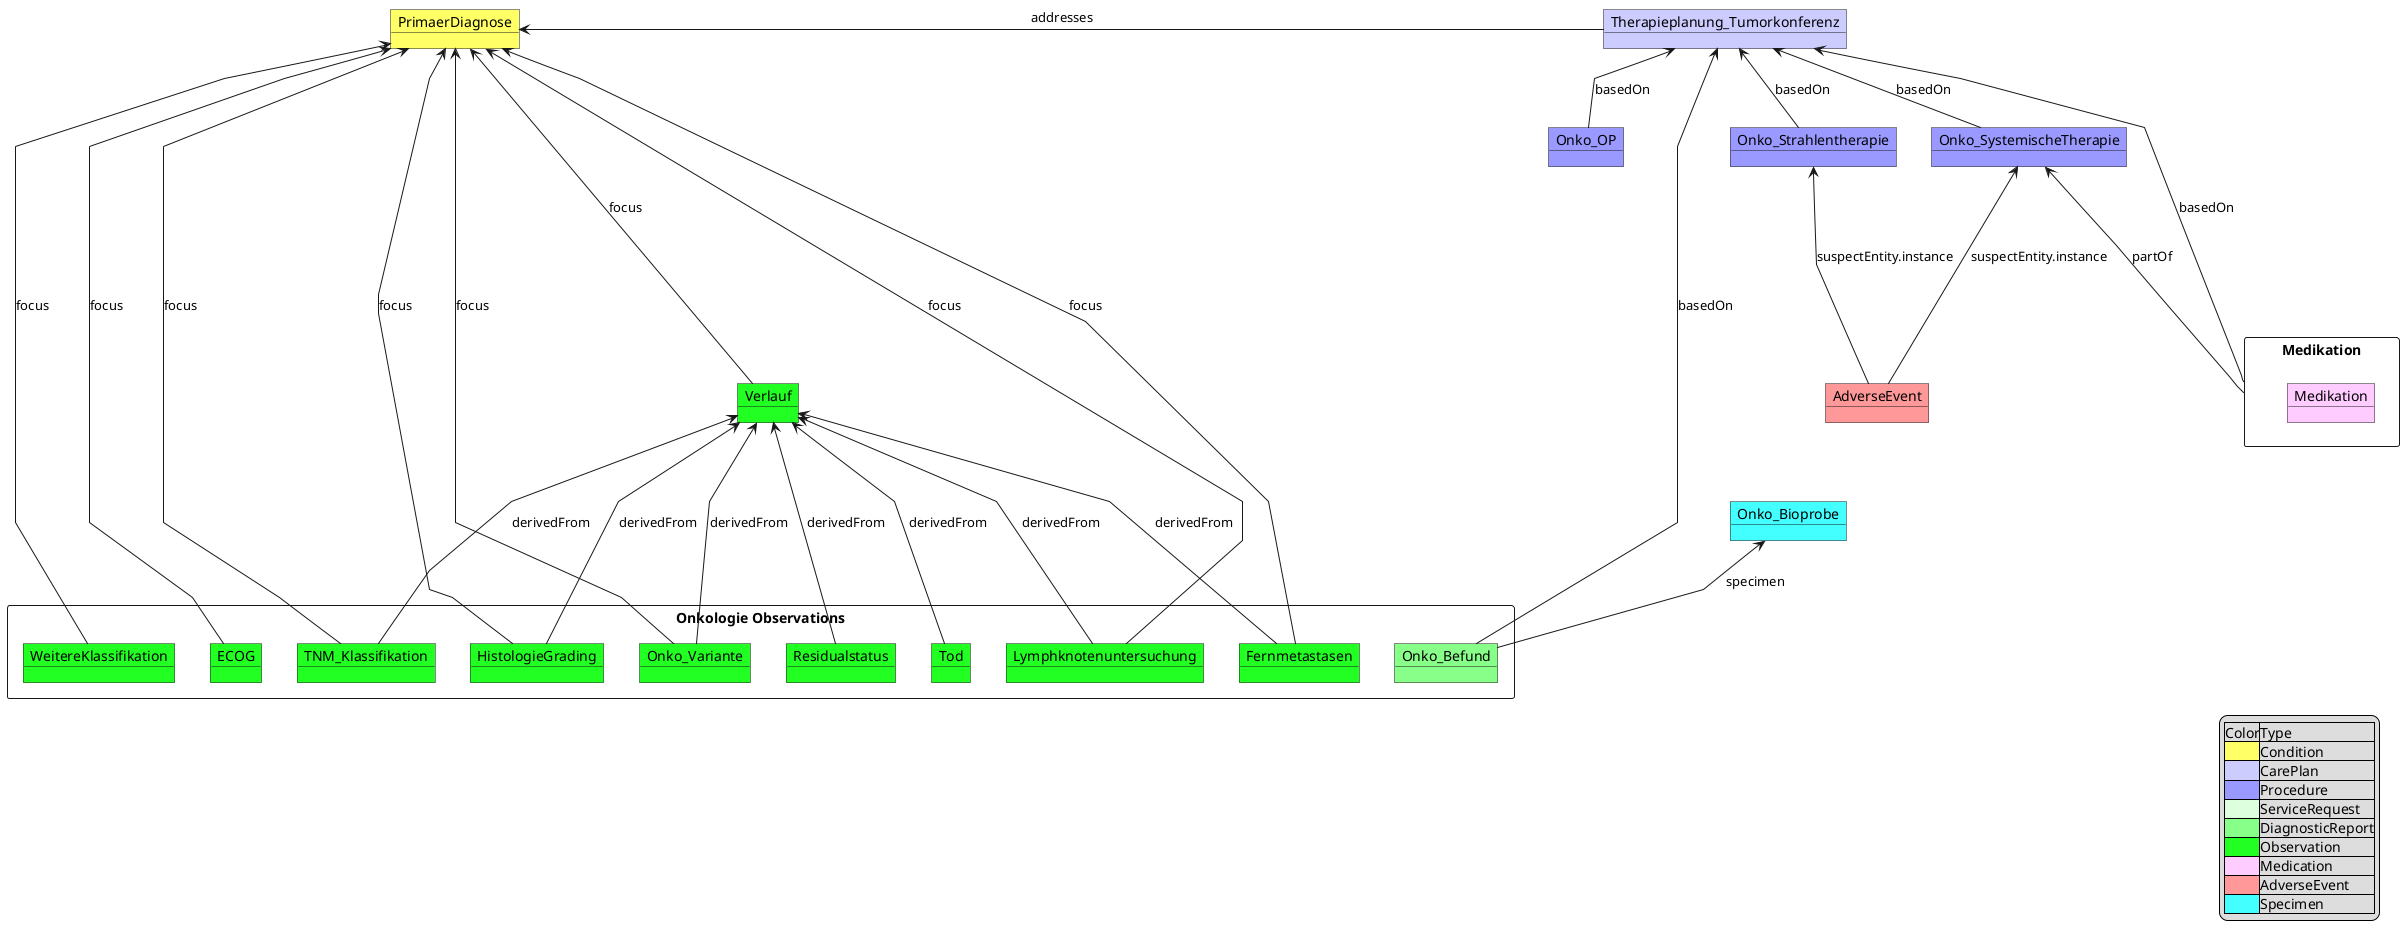 //skinparam linetype polyline 
//skinparam linetype ortho
@startuml MII_Onko_UML_Relations_v1
skinparam linetype polyline
object Onko_OP #9999FF
object Onko_Strahlentherapie #9999FF
object Onko_SystemischeTherapie #9999FF
object Therapieplanung_Tumorkonferenz #CCCCFF

Therapieplanung_Tumorkonferenz <-- Onko_OP: basedOn 
Therapieplanung_Tumorkonferenz <-- Onko_Strahlentherapie: basedOn
Therapieplanung_Tumorkonferenz <-- Onko_SystemischeTherapie: basedOn
rectangle "Medikation" {
    object Medikation #FFCCFF
}
Onko_SystemischeTherapie <--- Medikation : partOf 
Therapieplanung_Tumorkonferenz <--- Medikation: basedOn
object PrimaerDiagnose #FFFF66

rectangle "Onkologie Observations"{
    object Onko_Variante #22FF22
    object Fernmetastasen #22FF22
    object TNM_Klassifikation #22FF22
    object WeitereKlassifikation #22FF22 
    object Lymphknotenuntersuchung #22FF22
    object HistologieGrading #22FF22
    object Residualstatus #22FF22
    object ECOG #22FF22
    object Tod #22FF22
    object Onko_Befund #88FF88

}

PrimaerDiagnose <--- TNM_Klassifikation: focus
PrimaerDiagnose <-right--  Therapieplanung_Tumorkonferenz : addresses
PrimaerDiagnose <--- Lymphknotenuntersuchung: focus
PrimaerDiagnose <--- HistologieGrading :focus
PrimaerDiagnose <--- Onko_Variante :focus
PrimaerDiagnose <--- WeitereKlassifikation: focus
PrimaerDiagnose <--- ECOG :focus
PrimaerDiagnose <--- Fernmetastasen :focus

Therapieplanung_Tumorkonferenz <-right-- Onko_Befund  : basedOn

object Verlauf #22FF22
PrimaerDiagnose <----  Verlauf : focus
Verlauf <--- Tod: derivedFrom
Verlauf <--- TNM_Klassifikation:  derivedFrom
Verlauf <---  Lymphknotenuntersuchung : derivedFrom
Verlauf <---  HistologieGrading : derivedFrom
Verlauf <--- Fernmetastasen: derivedFrom
Verlauf <--- Residualstatus:  derivedFrom
Verlauf <--- Onko_Variante: derivedFrom




object Onko_Bioprobe #44FFFF 
Onko_Bioprobe <-- Onko_Befund : specimen

object AdverseEvent #FF9999
Onko_SystemischeTherapie <--- AdverseEvent: suspectEntity.instance
Onko_Strahlentherapie <--- AdverseEvent: suspectEntity.instance

legend right 
|Color|Type|
|<#FFFF66>|Condition|
|<#CCCCFF>|CarePlan|
|<#9999FF>|Procedure|
|<#DDFFDD>|ServiceRequest|
|<#88FF88>|DiagnosticReport|
|<#22FF22>|Observation|
|<#FFCCFF>|Medication|
|<#FF9999>|AdverseEvent|
|<#44FFFF>|Specimen|
endlegend


@enduml